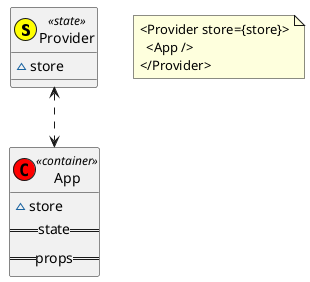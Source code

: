 @startuml ../../images/association/state-container.png
class Provider << (S,yellow) state >> {
  ~store
}
class App << (C,red) container >> {
  ~store
  ==state==
  ==props==
}
Provider <..> App
note "<Provider store={store}>\n  <App />\n</Provider>" as N1
@enduml

